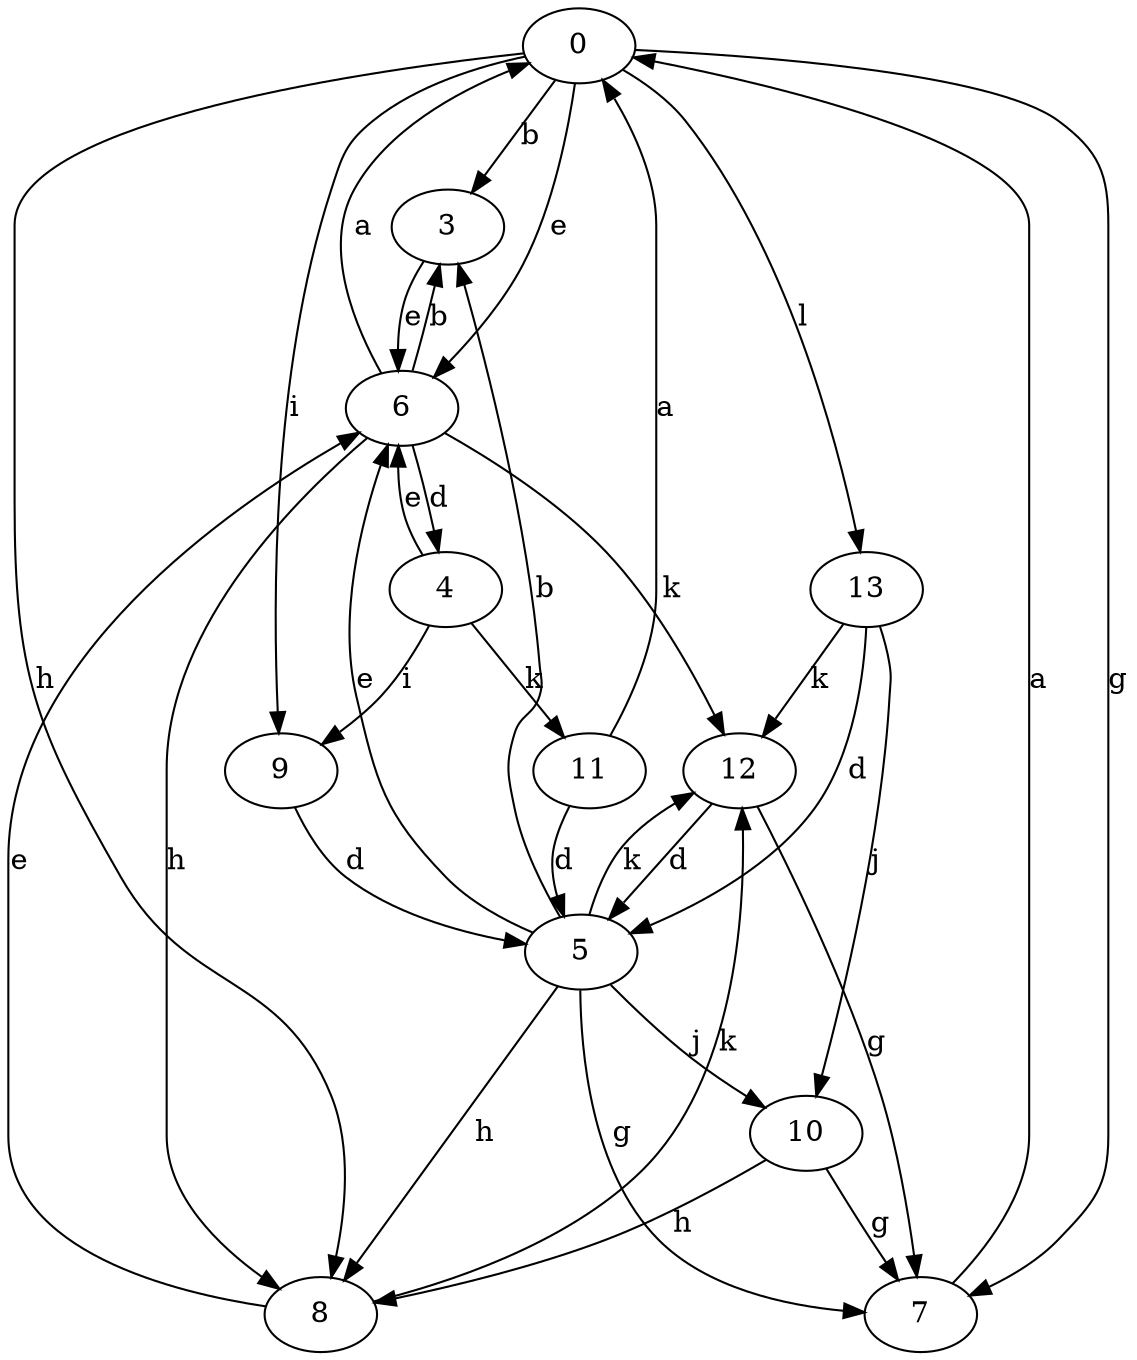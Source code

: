 strict digraph  {
0;
3;
4;
5;
6;
7;
8;
9;
10;
11;
12;
13;
0 -> 3  [label=b];
0 -> 6  [label=e];
0 -> 7  [label=g];
0 -> 8  [label=h];
0 -> 9  [label=i];
0 -> 13  [label=l];
3 -> 6  [label=e];
4 -> 6  [label=e];
4 -> 9  [label=i];
4 -> 11  [label=k];
5 -> 3  [label=b];
5 -> 6  [label=e];
5 -> 7  [label=g];
5 -> 8  [label=h];
5 -> 10  [label=j];
5 -> 12  [label=k];
6 -> 0  [label=a];
6 -> 3  [label=b];
6 -> 4  [label=d];
6 -> 8  [label=h];
6 -> 12  [label=k];
7 -> 0  [label=a];
8 -> 6  [label=e];
8 -> 12  [label=k];
9 -> 5  [label=d];
10 -> 7  [label=g];
10 -> 8  [label=h];
11 -> 0  [label=a];
11 -> 5  [label=d];
12 -> 5  [label=d];
12 -> 7  [label=g];
13 -> 5  [label=d];
13 -> 10  [label=j];
13 -> 12  [label=k];
}
